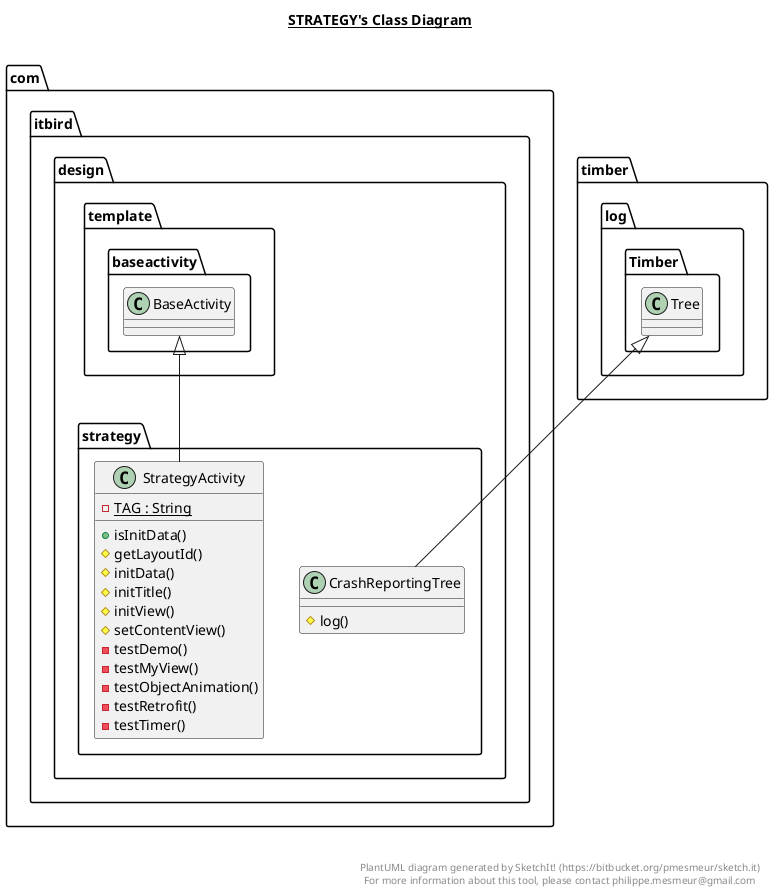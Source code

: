 @startuml

title __STRATEGY's Class Diagram__\n

  namespace com.itbird.design {
    namespace strategy {
      class com.itbird.design.strategy.CrashReportingTree {
          # log()
      }
    }
  }
  

  namespace com.itbird.design {
    namespace strategy {
      class com.itbird.design.strategy.StrategyActivity {
          {static} - TAG : String
          + isInitData()
          # getLayoutId()
          # initData()
          # initTitle()
          # initView()
          # setContentView()
          - testDemo()
          - testMyView()
          - testObjectAnimation()
          - testRetrofit()
          - testTimer()
      }
    }
  }
  

  com.itbird.design.strategy.CrashReportingTree -up-|> timber.log.Timber.Tree
  com.itbird.design.strategy.StrategyActivity -up-|> com.itbird.design.template.baseactivity.BaseActivity


right footer


PlantUML diagram generated by SketchIt! (https://bitbucket.org/pmesmeur/sketch.it)
For more information about this tool, please contact philippe.mesmeur@gmail.com
endfooter

@enduml
